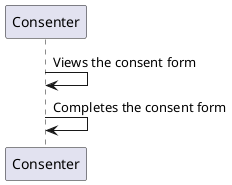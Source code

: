 @startuml
Consenter -> Consenter: Views the consent form
Consenter -> Consenter: Completes the consent form
@enduml
